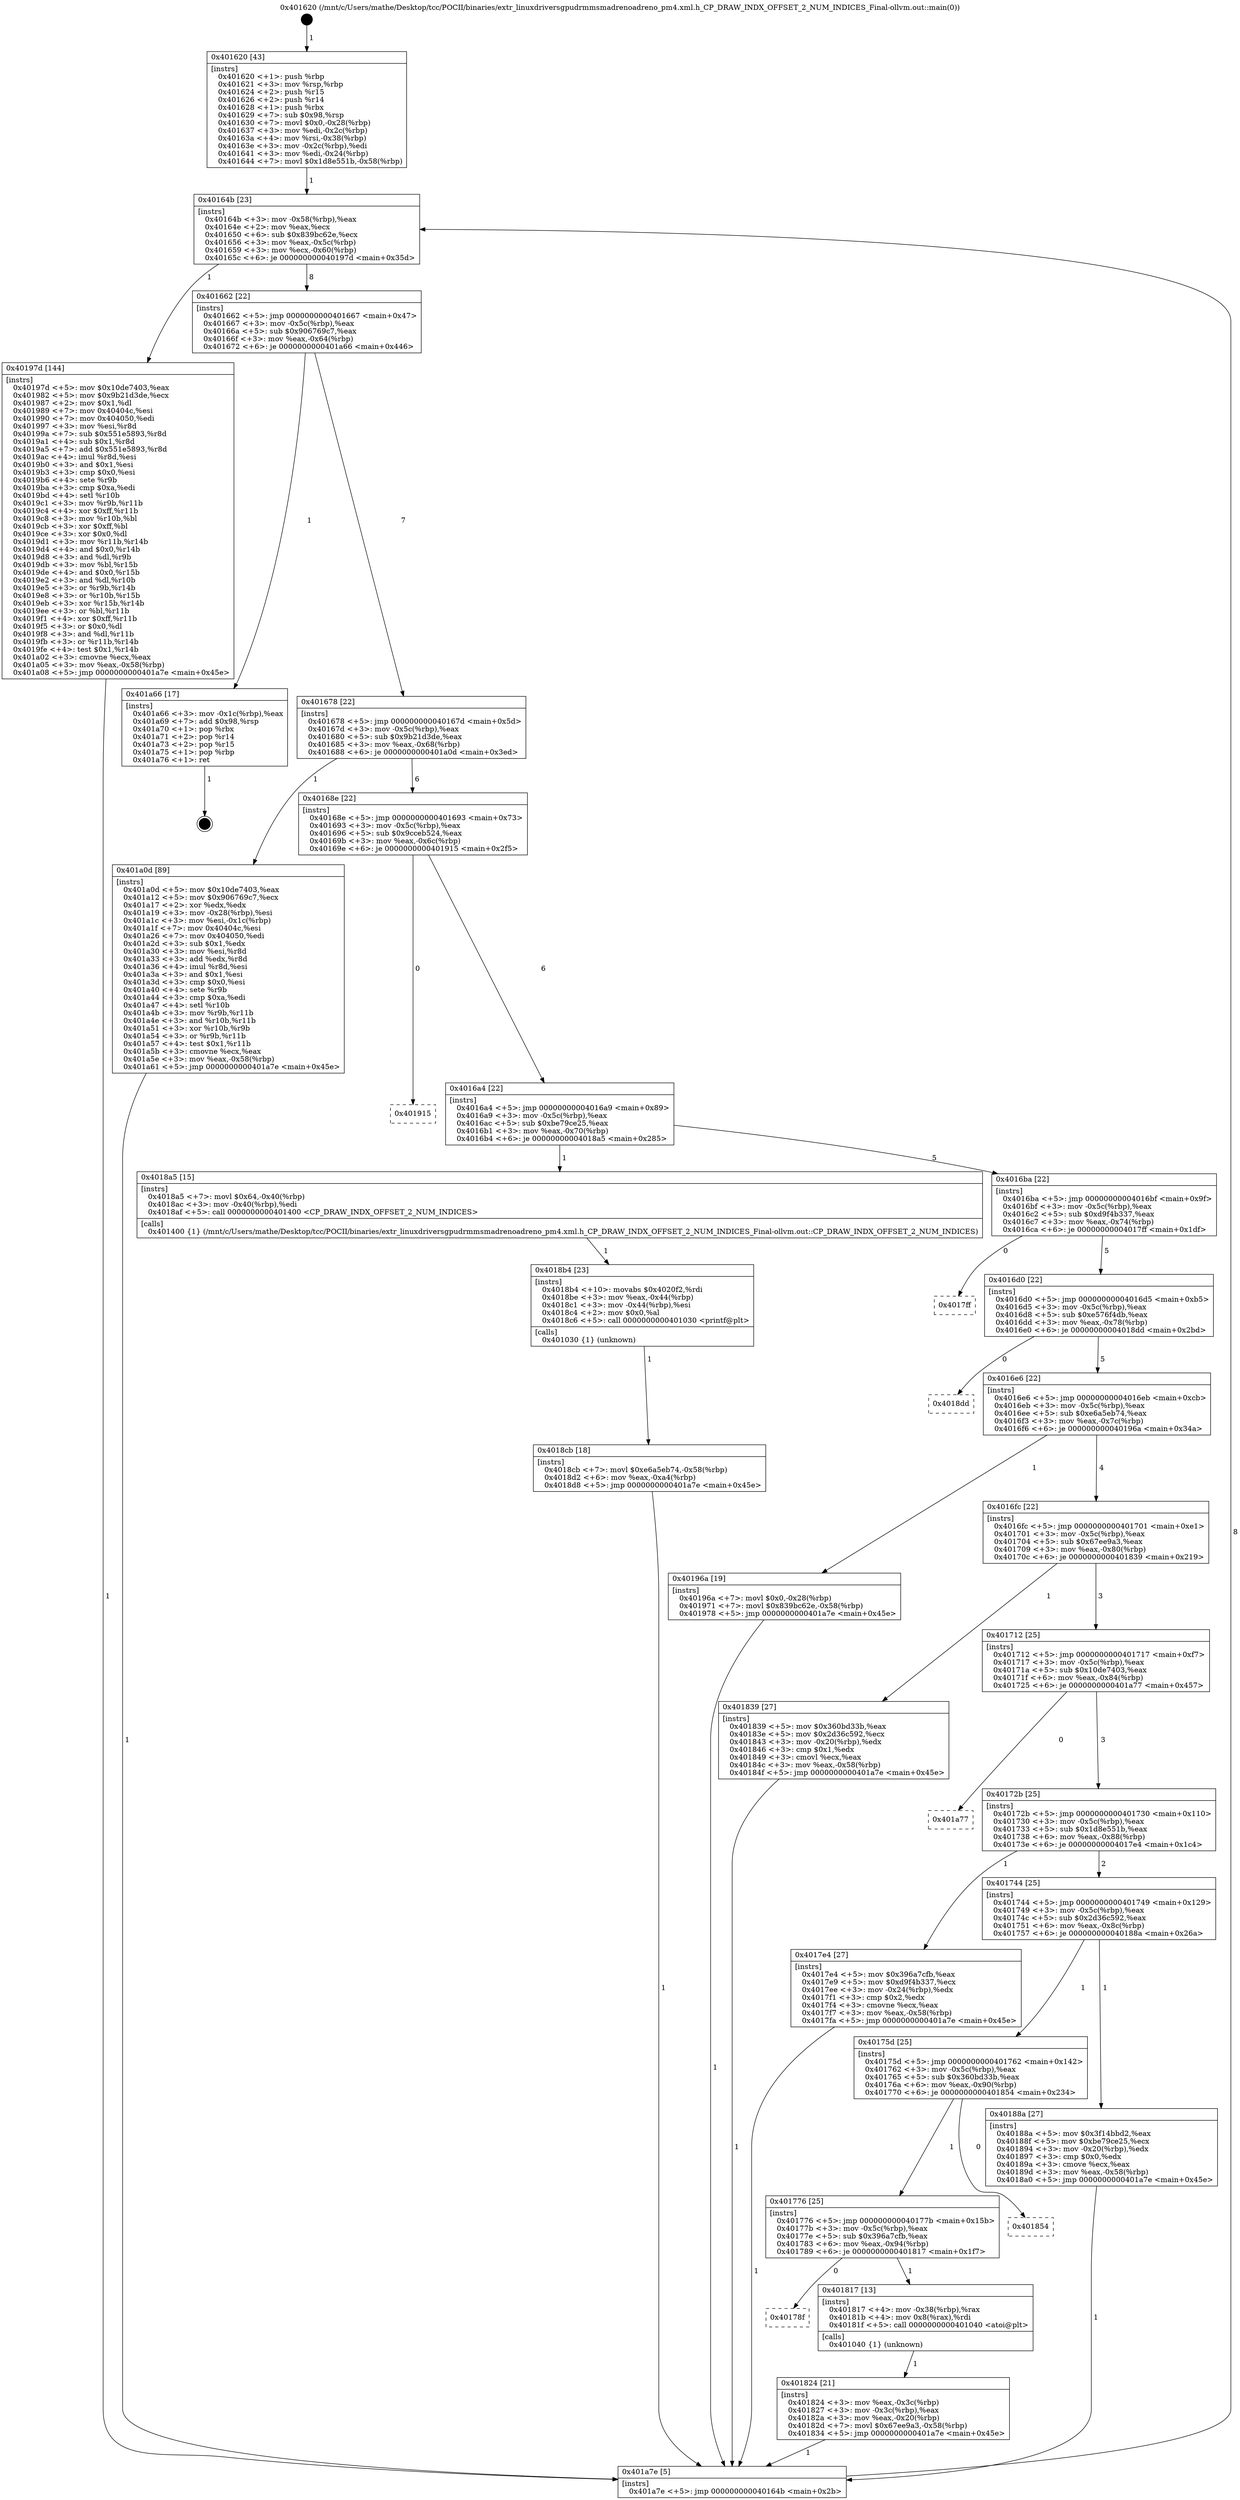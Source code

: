 digraph "0x401620" {
  label = "0x401620 (/mnt/c/Users/mathe/Desktop/tcc/POCII/binaries/extr_linuxdriversgpudrmmsmadrenoadreno_pm4.xml.h_CP_DRAW_INDX_OFFSET_2_NUM_INDICES_Final-ollvm.out::main(0))"
  labelloc = "t"
  node[shape=record]

  Entry [label="",width=0.3,height=0.3,shape=circle,fillcolor=black,style=filled]
  "0x40164b" [label="{
     0x40164b [23]\l
     | [instrs]\l
     &nbsp;&nbsp;0x40164b \<+3\>: mov -0x58(%rbp),%eax\l
     &nbsp;&nbsp;0x40164e \<+2\>: mov %eax,%ecx\l
     &nbsp;&nbsp;0x401650 \<+6\>: sub $0x839bc62e,%ecx\l
     &nbsp;&nbsp;0x401656 \<+3\>: mov %eax,-0x5c(%rbp)\l
     &nbsp;&nbsp;0x401659 \<+3\>: mov %ecx,-0x60(%rbp)\l
     &nbsp;&nbsp;0x40165c \<+6\>: je 000000000040197d \<main+0x35d\>\l
  }"]
  "0x40197d" [label="{
     0x40197d [144]\l
     | [instrs]\l
     &nbsp;&nbsp;0x40197d \<+5\>: mov $0x10de7403,%eax\l
     &nbsp;&nbsp;0x401982 \<+5\>: mov $0x9b21d3de,%ecx\l
     &nbsp;&nbsp;0x401987 \<+2\>: mov $0x1,%dl\l
     &nbsp;&nbsp;0x401989 \<+7\>: mov 0x40404c,%esi\l
     &nbsp;&nbsp;0x401990 \<+7\>: mov 0x404050,%edi\l
     &nbsp;&nbsp;0x401997 \<+3\>: mov %esi,%r8d\l
     &nbsp;&nbsp;0x40199a \<+7\>: sub $0x551e5893,%r8d\l
     &nbsp;&nbsp;0x4019a1 \<+4\>: sub $0x1,%r8d\l
     &nbsp;&nbsp;0x4019a5 \<+7\>: add $0x551e5893,%r8d\l
     &nbsp;&nbsp;0x4019ac \<+4\>: imul %r8d,%esi\l
     &nbsp;&nbsp;0x4019b0 \<+3\>: and $0x1,%esi\l
     &nbsp;&nbsp;0x4019b3 \<+3\>: cmp $0x0,%esi\l
     &nbsp;&nbsp;0x4019b6 \<+4\>: sete %r9b\l
     &nbsp;&nbsp;0x4019ba \<+3\>: cmp $0xa,%edi\l
     &nbsp;&nbsp;0x4019bd \<+4\>: setl %r10b\l
     &nbsp;&nbsp;0x4019c1 \<+3\>: mov %r9b,%r11b\l
     &nbsp;&nbsp;0x4019c4 \<+4\>: xor $0xff,%r11b\l
     &nbsp;&nbsp;0x4019c8 \<+3\>: mov %r10b,%bl\l
     &nbsp;&nbsp;0x4019cb \<+3\>: xor $0xff,%bl\l
     &nbsp;&nbsp;0x4019ce \<+3\>: xor $0x0,%dl\l
     &nbsp;&nbsp;0x4019d1 \<+3\>: mov %r11b,%r14b\l
     &nbsp;&nbsp;0x4019d4 \<+4\>: and $0x0,%r14b\l
     &nbsp;&nbsp;0x4019d8 \<+3\>: and %dl,%r9b\l
     &nbsp;&nbsp;0x4019db \<+3\>: mov %bl,%r15b\l
     &nbsp;&nbsp;0x4019de \<+4\>: and $0x0,%r15b\l
     &nbsp;&nbsp;0x4019e2 \<+3\>: and %dl,%r10b\l
     &nbsp;&nbsp;0x4019e5 \<+3\>: or %r9b,%r14b\l
     &nbsp;&nbsp;0x4019e8 \<+3\>: or %r10b,%r15b\l
     &nbsp;&nbsp;0x4019eb \<+3\>: xor %r15b,%r14b\l
     &nbsp;&nbsp;0x4019ee \<+3\>: or %bl,%r11b\l
     &nbsp;&nbsp;0x4019f1 \<+4\>: xor $0xff,%r11b\l
     &nbsp;&nbsp;0x4019f5 \<+3\>: or $0x0,%dl\l
     &nbsp;&nbsp;0x4019f8 \<+3\>: and %dl,%r11b\l
     &nbsp;&nbsp;0x4019fb \<+3\>: or %r11b,%r14b\l
     &nbsp;&nbsp;0x4019fe \<+4\>: test $0x1,%r14b\l
     &nbsp;&nbsp;0x401a02 \<+3\>: cmovne %ecx,%eax\l
     &nbsp;&nbsp;0x401a05 \<+3\>: mov %eax,-0x58(%rbp)\l
     &nbsp;&nbsp;0x401a08 \<+5\>: jmp 0000000000401a7e \<main+0x45e\>\l
  }"]
  "0x401662" [label="{
     0x401662 [22]\l
     | [instrs]\l
     &nbsp;&nbsp;0x401662 \<+5\>: jmp 0000000000401667 \<main+0x47\>\l
     &nbsp;&nbsp;0x401667 \<+3\>: mov -0x5c(%rbp),%eax\l
     &nbsp;&nbsp;0x40166a \<+5\>: sub $0x906769c7,%eax\l
     &nbsp;&nbsp;0x40166f \<+3\>: mov %eax,-0x64(%rbp)\l
     &nbsp;&nbsp;0x401672 \<+6\>: je 0000000000401a66 \<main+0x446\>\l
  }"]
  Exit [label="",width=0.3,height=0.3,shape=circle,fillcolor=black,style=filled,peripheries=2]
  "0x401a66" [label="{
     0x401a66 [17]\l
     | [instrs]\l
     &nbsp;&nbsp;0x401a66 \<+3\>: mov -0x1c(%rbp),%eax\l
     &nbsp;&nbsp;0x401a69 \<+7\>: add $0x98,%rsp\l
     &nbsp;&nbsp;0x401a70 \<+1\>: pop %rbx\l
     &nbsp;&nbsp;0x401a71 \<+2\>: pop %r14\l
     &nbsp;&nbsp;0x401a73 \<+2\>: pop %r15\l
     &nbsp;&nbsp;0x401a75 \<+1\>: pop %rbp\l
     &nbsp;&nbsp;0x401a76 \<+1\>: ret\l
  }"]
  "0x401678" [label="{
     0x401678 [22]\l
     | [instrs]\l
     &nbsp;&nbsp;0x401678 \<+5\>: jmp 000000000040167d \<main+0x5d\>\l
     &nbsp;&nbsp;0x40167d \<+3\>: mov -0x5c(%rbp),%eax\l
     &nbsp;&nbsp;0x401680 \<+5\>: sub $0x9b21d3de,%eax\l
     &nbsp;&nbsp;0x401685 \<+3\>: mov %eax,-0x68(%rbp)\l
     &nbsp;&nbsp;0x401688 \<+6\>: je 0000000000401a0d \<main+0x3ed\>\l
  }"]
  "0x4018cb" [label="{
     0x4018cb [18]\l
     | [instrs]\l
     &nbsp;&nbsp;0x4018cb \<+7\>: movl $0xe6a5eb74,-0x58(%rbp)\l
     &nbsp;&nbsp;0x4018d2 \<+6\>: mov %eax,-0xa4(%rbp)\l
     &nbsp;&nbsp;0x4018d8 \<+5\>: jmp 0000000000401a7e \<main+0x45e\>\l
  }"]
  "0x401a0d" [label="{
     0x401a0d [89]\l
     | [instrs]\l
     &nbsp;&nbsp;0x401a0d \<+5\>: mov $0x10de7403,%eax\l
     &nbsp;&nbsp;0x401a12 \<+5\>: mov $0x906769c7,%ecx\l
     &nbsp;&nbsp;0x401a17 \<+2\>: xor %edx,%edx\l
     &nbsp;&nbsp;0x401a19 \<+3\>: mov -0x28(%rbp),%esi\l
     &nbsp;&nbsp;0x401a1c \<+3\>: mov %esi,-0x1c(%rbp)\l
     &nbsp;&nbsp;0x401a1f \<+7\>: mov 0x40404c,%esi\l
     &nbsp;&nbsp;0x401a26 \<+7\>: mov 0x404050,%edi\l
     &nbsp;&nbsp;0x401a2d \<+3\>: sub $0x1,%edx\l
     &nbsp;&nbsp;0x401a30 \<+3\>: mov %esi,%r8d\l
     &nbsp;&nbsp;0x401a33 \<+3\>: add %edx,%r8d\l
     &nbsp;&nbsp;0x401a36 \<+4\>: imul %r8d,%esi\l
     &nbsp;&nbsp;0x401a3a \<+3\>: and $0x1,%esi\l
     &nbsp;&nbsp;0x401a3d \<+3\>: cmp $0x0,%esi\l
     &nbsp;&nbsp;0x401a40 \<+4\>: sete %r9b\l
     &nbsp;&nbsp;0x401a44 \<+3\>: cmp $0xa,%edi\l
     &nbsp;&nbsp;0x401a47 \<+4\>: setl %r10b\l
     &nbsp;&nbsp;0x401a4b \<+3\>: mov %r9b,%r11b\l
     &nbsp;&nbsp;0x401a4e \<+3\>: and %r10b,%r11b\l
     &nbsp;&nbsp;0x401a51 \<+3\>: xor %r10b,%r9b\l
     &nbsp;&nbsp;0x401a54 \<+3\>: or %r9b,%r11b\l
     &nbsp;&nbsp;0x401a57 \<+4\>: test $0x1,%r11b\l
     &nbsp;&nbsp;0x401a5b \<+3\>: cmovne %ecx,%eax\l
     &nbsp;&nbsp;0x401a5e \<+3\>: mov %eax,-0x58(%rbp)\l
     &nbsp;&nbsp;0x401a61 \<+5\>: jmp 0000000000401a7e \<main+0x45e\>\l
  }"]
  "0x40168e" [label="{
     0x40168e [22]\l
     | [instrs]\l
     &nbsp;&nbsp;0x40168e \<+5\>: jmp 0000000000401693 \<main+0x73\>\l
     &nbsp;&nbsp;0x401693 \<+3\>: mov -0x5c(%rbp),%eax\l
     &nbsp;&nbsp;0x401696 \<+5\>: sub $0x9cceb524,%eax\l
     &nbsp;&nbsp;0x40169b \<+3\>: mov %eax,-0x6c(%rbp)\l
     &nbsp;&nbsp;0x40169e \<+6\>: je 0000000000401915 \<main+0x2f5\>\l
  }"]
  "0x4018b4" [label="{
     0x4018b4 [23]\l
     | [instrs]\l
     &nbsp;&nbsp;0x4018b4 \<+10\>: movabs $0x4020f2,%rdi\l
     &nbsp;&nbsp;0x4018be \<+3\>: mov %eax,-0x44(%rbp)\l
     &nbsp;&nbsp;0x4018c1 \<+3\>: mov -0x44(%rbp),%esi\l
     &nbsp;&nbsp;0x4018c4 \<+2\>: mov $0x0,%al\l
     &nbsp;&nbsp;0x4018c6 \<+5\>: call 0000000000401030 \<printf@plt\>\l
     | [calls]\l
     &nbsp;&nbsp;0x401030 \{1\} (unknown)\l
  }"]
  "0x401915" [label="{
     0x401915\l
  }", style=dashed]
  "0x4016a4" [label="{
     0x4016a4 [22]\l
     | [instrs]\l
     &nbsp;&nbsp;0x4016a4 \<+5\>: jmp 00000000004016a9 \<main+0x89\>\l
     &nbsp;&nbsp;0x4016a9 \<+3\>: mov -0x5c(%rbp),%eax\l
     &nbsp;&nbsp;0x4016ac \<+5\>: sub $0xbe79ce25,%eax\l
     &nbsp;&nbsp;0x4016b1 \<+3\>: mov %eax,-0x70(%rbp)\l
     &nbsp;&nbsp;0x4016b4 \<+6\>: je 00000000004018a5 \<main+0x285\>\l
  }"]
  "0x401824" [label="{
     0x401824 [21]\l
     | [instrs]\l
     &nbsp;&nbsp;0x401824 \<+3\>: mov %eax,-0x3c(%rbp)\l
     &nbsp;&nbsp;0x401827 \<+3\>: mov -0x3c(%rbp),%eax\l
     &nbsp;&nbsp;0x40182a \<+3\>: mov %eax,-0x20(%rbp)\l
     &nbsp;&nbsp;0x40182d \<+7\>: movl $0x67ee9a3,-0x58(%rbp)\l
     &nbsp;&nbsp;0x401834 \<+5\>: jmp 0000000000401a7e \<main+0x45e\>\l
  }"]
  "0x4018a5" [label="{
     0x4018a5 [15]\l
     | [instrs]\l
     &nbsp;&nbsp;0x4018a5 \<+7\>: movl $0x64,-0x40(%rbp)\l
     &nbsp;&nbsp;0x4018ac \<+3\>: mov -0x40(%rbp),%edi\l
     &nbsp;&nbsp;0x4018af \<+5\>: call 0000000000401400 \<CP_DRAW_INDX_OFFSET_2_NUM_INDICES\>\l
     | [calls]\l
     &nbsp;&nbsp;0x401400 \{1\} (/mnt/c/Users/mathe/Desktop/tcc/POCII/binaries/extr_linuxdriversgpudrmmsmadrenoadreno_pm4.xml.h_CP_DRAW_INDX_OFFSET_2_NUM_INDICES_Final-ollvm.out::CP_DRAW_INDX_OFFSET_2_NUM_INDICES)\l
  }"]
  "0x4016ba" [label="{
     0x4016ba [22]\l
     | [instrs]\l
     &nbsp;&nbsp;0x4016ba \<+5\>: jmp 00000000004016bf \<main+0x9f\>\l
     &nbsp;&nbsp;0x4016bf \<+3\>: mov -0x5c(%rbp),%eax\l
     &nbsp;&nbsp;0x4016c2 \<+5\>: sub $0xd9f4b337,%eax\l
     &nbsp;&nbsp;0x4016c7 \<+3\>: mov %eax,-0x74(%rbp)\l
     &nbsp;&nbsp;0x4016ca \<+6\>: je 00000000004017ff \<main+0x1df\>\l
  }"]
  "0x40178f" [label="{
     0x40178f\l
  }", style=dashed]
  "0x4017ff" [label="{
     0x4017ff\l
  }", style=dashed]
  "0x4016d0" [label="{
     0x4016d0 [22]\l
     | [instrs]\l
     &nbsp;&nbsp;0x4016d0 \<+5\>: jmp 00000000004016d5 \<main+0xb5\>\l
     &nbsp;&nbsp;0x4016d5 \<+3\>: mov -0x5c(%rbp),%eax\l
     &nbsp;&nbsp;0x4016d8 \<+5\>: sub $0xe576f4db,%eax\l
     &nbsp;&nbsp;0x4016dd \<+3\>: mov %eax,-0x78(%rbp)\l
     &nbsp;&nbsp;0x4016e0 \<+6\>: je 00000000004018dd \<main+0x2bd\>\l
  }"]
  "0x401817" [label="{
     0x401817 [13]\l
     | [instrs]\l
     &nbsp;&nbsp;0x401817 \<+4\>: mov -0x38(%rbp),%rax\l
     &nbsp;&nbsp;0x40181b \<+4\>: mov 0x8(%rax),%rdi\l
     &nbsp;&nbsp;0x40181f \<+5\>: call 0000000000401040 \<atoi@plt\>\l
     | [calls]\l
     &nbsp;&nbsp;0x401040 \{1\} (unknown)\l
  }"]
  "0x4018dd" [label="{
     0x4018dd\l
  }", style=dashed]
  "0x4016e6" [label="{
     0x4016e6 [22]\l
     | [instrs]\l
     &nbsp;&nbsp;0x4016e6 \<+5\>: jmp 00000000004016eb \<main+0xcb\>\l
     &nbsp;&nbsp;0x4016eb \<+3\>: mov -0x5c(%rbp),%eax\l
     &nbsp;&nbsp;0x4016ee \<+5\>: sub $0xe6a5eb74,%eax\l
     &nbsp;&nbsp;0x4016f3 \<+3\>: mov %eax,-0x7c(%rbp)\l
     &nbsp;&nbsp;0x4016f6 \<+6\>: je 000000000040196a \<main+0x34a\>\l
  }"]
  "0x401776" [label="{
     0x401776 [25]\l
     | [instrs]\l
     &nbsp;&nbsp;0x401776 \<+5\>: jmp 000000000040177b \<main+0x15b\>\l
     &nbsp;&nbsp;0x40177b \<+3\>: mov -0x5c(%rbp),%eax\l
     &nbsp;&nbsp;0x40177e \<+5\>: sub $0x396a7cfb,%eax\l
     &nbsp;&nbsp;0x401783 \<+6\>: mov %eax,-0x94(%rbp)\l
     &nbsp;&nbsp;0x401789 \<+6\>: je 0000000000401817 \<main+0x1f7\>\l
  }"]
  "0x40196a" [label="{
     0x40196a [19]\l
     | [instrs]\l
     &nbsp;&nbsp;0x40196a \<+7\>: movl $0x0,-0x28(%rbp)\l
     &nbsp;&nbsp;0x401971 \<+7\>: movl $0x839bc62e,-0x58(%rbp)\l
     &nbsp;&nbsp;0x401978 \<+5\>: jmp 0000000000401a7e \<main+0x45e\>\l
  }"]
  "0x4016fc" [label="{
     0x4016fc [22]\l
     | [instrs]\l
     &nbsp;&nbsp;0x4016fc \<+5\>: jmp 0000000000401701 \<main+0xe1\>\l
     &nbsp;&nbsp;0x401701 \<+3\>: mov -0x5c(%rbp),%eax\l
     &nbsp;&nbsp;0x401704 \<+5\>: sub $0x67ee9a3,%eax\l
     &nbsp;&nbsp;0x401709 \<+3\>: mov %eax,-0x80(%rbp)\l
     &nbsp;&nbsp;0x40170c \<+6\>: je 0000000000401839 \<main+0x219\>\l
  }"]
  "0x401854" [label="{
     0x401854\l
  }", style=dashed]
  "0x401839" [label="{
     0x401839 [27]\l
     | [instrs]\l
     &nbsp;&nbsp;0x401839 \<+5\>: mov $0x360bd33b,%eax\l
     &nbsp;&nbsp;0x40183e \<+5\>: mov $0x2d36c592,%ecx\l
     &nbsp;&nbsp;0x401843 \<+3\>: mov -0x20(%rbp),%edx\l
     &nbsp;&nbsp;0x401846 \<+3\>: cmp $0x1,%edx\l
     &nbsp;&nbsp;0x401849 \<+3\>: cmovl %ecx,%eax\l
     &nbsp;&nbsp;0x40184c \<+3\>: mov %eax,-0x58(%rbp)\l
     &nbsp;&nbsp;0x40184f \<+5\>: jmp 0000000000401a7e \<main+0x45e\>\l
  }"]
  "0x401712" [label="{
     0x401712 [25]\l
     | [instrs]\l
     &nbsp;&nbsp;0x401712 \<+5\>: jmp 0000000000401717 \<main+0xf7\>\l
     &nbsp;&nbsp;0x401717 \<+3\>: mov -0x5c(%rbp),%eax\l
     &nbsp;&nbsp;0x40171a \<+5\>: sub $0x10de7403,%eax\l
     &nbsp;&nbsp;0x40171f \<+6\>: mov %eax,-0x84(%rbp)\l
     &nbsp;&nbsp;0x401725 \<+6\>: je 0000000000401a77 \<main+0x457\>\l
  }"]
  "0x40175d" [label="{
     0x40175d [25]\l
     | [instrs]\l
     &nbsp;&nbsp;0x40175d \<+5\>: jmp 0000000000401762 \<main+0x142\>\l
     &nbsp;&nbsp;0x401762 \<+3\>: mov -0x5c(%rbp),%eax\l
     &nbsp;&nbsp;0x401765 \<+5\>: sub $0x360bd33b,%eax\l
     &nbsp;&nbsp;0x40176a \<+6\>: mov %eax,-0x90(%rbp)\l
     &nbsp;&nbsp;0x401770 \<+6\>: je 0000000000401854 \<main+0x234\>\l
  }"]
  "0x401a77" [label="{
     0x401a77\l
  }", style=dashed]
  "0x40172b" [label="{
     0x40172b [25]\l
     | [instrs]\l
     &nbsp;&nbsp;0x40172b \<+5\>: jmp 0000000000401730 \<main+0x110\>\l
     &nbsp;&nbsp;0x401730 \<+3\>: mov -0x5c(%rbp),%eax\l
     &nbsp;&nbsp;0x401733 \<+5\>: sub $0x1d8e551b,%eax\l
     &nbsp;&nbsp;0x401738 \<+6\>: mov %eax,-0x88(%rbp)\l
     &nbsp;&nbsp;0x40173e \<+6\>: je 00000000004017e4 \<main+0x1c4\>\l
  }"]
  "0x40188a" [label="{
     0x40188a [27]\l
     | [instrs]\l
     &nbsp;&nbsp;0x40188a \<+5\>: mov $0x3f14bbd2,%eax\l
     &nbsp;&nbsp;0x40188f \<+5\>: mov $0xbe79ce25,%ecx\l
     &nbsp;&nbsp;0x401894 \<+3\>: mov -0x20(%rbp),%edx\l
     &nbsp;&nbsp;0x401897 \<+3\>: cmp $0x0,%edx\l
     &nbsp;&nbsp;0x40189a \<+3\>: cmove %ecx,%eax\l
     &nbsp;&nbsp;0x40189d \<+3\>: mov %eax,-0x58(%rbp)\l
     &nbsp;&nbsp;0x4018a0 \<+5\>: jmp 0000000000401a7e \<main+0x45e\>\l
  }"]
  "0x4017e4" [label="{
     0x4017e4 [27]\l
     | [instrs]\l
     &nbsp;&nbsp;0x4017e4 \<+5\>: mov $0x396a7cfb,%eax\l
     &nbsp;&nbsp;0x4017e9 \<+5\>: mov $0xd9f4b337,%ecx\l
     &nbsp;&nbsp;0x4017ee \<+3\>: mov -0x24(%rbp),%edx\l
     &nbsp;&nbsp;0x4017f1 \<+3\>: cmp $0x2,%edx\l
     &nbsp;&nbsp;0x4017f4 \<+3\>: cmovne %ecx,%eax\l
     &nbsp;&nbsp;0x4017f7 \<+3\>: mov %eax,-0x58(%rbp)\l
     &nbsp;&nbsp;0x4017fa \<+5\>: jmp 0000000000401a7e \<main+0x45e\>\l
  }"]
  "0x401744" [label="{
     0x401744 [25]\l
     | [instrs]\l
     &nbsp;&nbsp;0x401744 \<+5\>: jmp 0000000000401749 \<main+0x129\>\l
     &nbsp;&nbsp;0x401749 \<+3\>: mov -0x5c(%rbp),%eax\l
     &nbsp;&nbsp;0x40174c \<+5\>: sub $0x2d36c592,%eax\l
     &nbsp;&nbsp;0x401751 \<+6\>: mov %eax,-0x8c(%rbp)\l
     &nbsp;&nbsp;0x401757 \<+6\>: je 000000000040188a \<main+0x26a\>\l
  }"]
  "0x401a7e" [label="{
     0x401a7e [5]\l
     | [instrs]\l
     &nbsp;&nbsp;0x401a7e \<+5\>: jmp 000000000040164b \<main+0x2b\>\l
  }"]
  "0x401620" [label="{
     0x401620 [43]\l
     | [instrs]\l
     &nbsp;&nbsp;0x401620 \<+1\>: push %rbp\l
     &nbsp;&nbsp;0x401621 \<+3\>: mov %rsp,%rbp\l
     &nbsp;&nbsp;0x401624 \<+2\>: push %r15\l
     &nbsp;&nbsp;0x401626 \<+2\>: push %r14\l
     &nbsp;&nbsp;0x401628 \<+1\>: push %rbx\l
     &nbsp;&nbsp;0x401629 \<+7\>: sub $0x98,%rsp\l
     &nbsp;&nbsp;0x401630 \<+7\>: movl $0x0,-0x28(%rbp)\l
     &nbsp;&nbsp;0x401637 \<+3\>: mov %edi,-0x2c(%rbp)\l
     &nbsp;&nbsp;0x40163a \<+4\>: mov %rsi,-0x38(%rbp)\l
     &nbsp;&nbsp;0x40163e \<+3\>: mov -0x2c(%rbp),%edi\l
     &nbsp;&nbsp;0x401641 \<+3\>: mov %edi,-0x24(%rbp)\l
     &nbsp;&nbsp;0x401644 \<+7\>: movl $0x1d8e551b,-0x58(%rbp)\l
  }"]
  Entry -> "0x401620" [label=" 1"]
  "0x40164b" -> "0x40197d" [label=" 1"]
  "0x40164b" -> "0x401662" [label=" 8"]
  "0x401a66" -> Exit [label=" 1"]
  "0x401662" -> "0x401a66" [label=" 1"]
  "0x401662" -> "0x401678" [label=" 7"]
  "0x401a0d" -> "0x401a7e" [label=" 1"]
  "0x401678" -> "0x401a0d" [label=" 1"]
  "0x401678" -> "0x40168e" [label=" 6"]
  "0x40197d" -> "0x401a7e" [label=" 1"]
  "0x40168e" -> "0x401915" [label=" 0"]
  "0x40168e" -> "0x4016a4" [label=" 6"]
  "0x40196a" -> "0x401a7e" [label=" 1"]
  "0x4016a4" -> "0x4018a5" [label=" 1"]
  "0x4016a4" -> "0x4016ba" [label=" 5"]
  "0x4018cb" -> "0x401a7e" [label=" 1"]
  "0x4016ba" -> "0x4017ff" [label=" 0"]
  "0x4016ba" -> "0x4016d0" [label=" 5"]
  "0x4018b4" -> "0x4018cb" [label=" 1"]
  "0x4016d0" -> "0x4018dd" [label=" 0"]
  "0x4016d0" -> "0x4016e6" [label=" 5"]
  "0x4018a5" -> "0x4018b4" [label=" 1"]
  "0x4016e6" -> "0x40196a" [label=" 1"]
  "0x4016e6" -> "0x4016fc" [label=" 4"]
  "0x401839" -> "0x401a7e" [label=" 1"]
  "0x4016fc" -> "0x401839" [label=" 1"]
  "0x4016fc" -> "0x401712" [label=" 3"]
  "0x401824" -> "0x401a7e" [label=" 1"]
  "0x401712" -> "0x401a77" [label=" 0"]
  "0x401712" -> "0x40172b" [label=" 3"]
  "0x401776" -> "0x40178f" [label=" 0"]
  "0x40172b" -> "0x4017e4" [label=" 1"]
  "0x40172b" -> "0x401744" [label=" 2"]
  "0x4017e4" -> "0x401a7e" [label=" 1"]
  "0x401620" -> "0x40164b" [label=" 1"]
  "0x401a7e" -> "0x40164b" [label=" 8"]
  "0x401776" -> "0x401817" [label=" 1"]
  "0x401744" -> "0x40188a" [label=" 1"]
  "0x401744" -> "0x40175d" [label=" 1"]
  "0x401817" -> "0x401824" [label=" 1"]
  "0x40175d" -> "0x401854" [label=" 0"]
  "0x40175d" -> "0x401776" [label=" 1"]
  "0x40188a" -> "0x401a7e" [label=" 1"]
}

